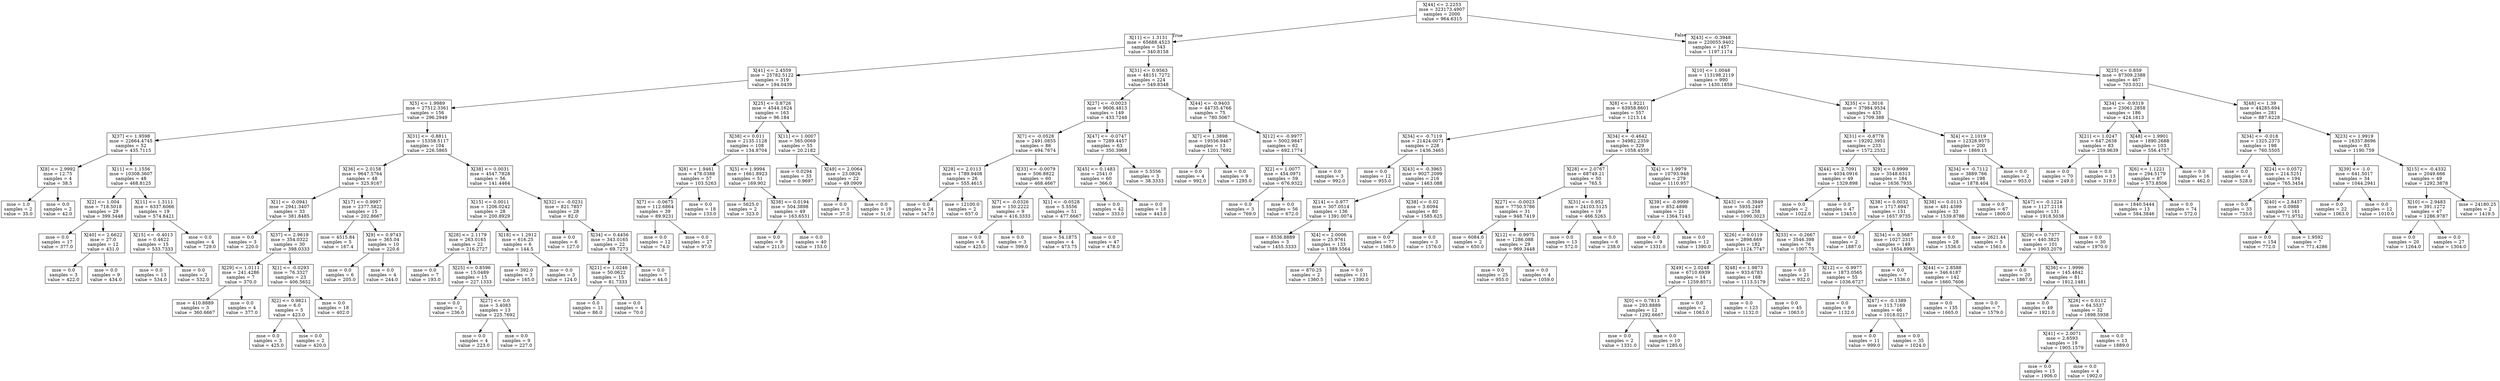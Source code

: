 digraph Tree {
node [shape=box] ;
0 [label="X[44] <= 2.2253\nmse = 323173.4907\nsamples = 2000\nvalue = 964.6315"] ;
1 [label="X[11] <= 1.3131\nmse = 65688.4523\nsamples = 543\nvalue = 340.8158"] ;
0 -> 1 [labeldistance=2.5, labelangle=45, headlabel="True"] ;
2 [label="X[41] <= 2.4559\nmse = 25782.5122\nsamples = 319\nvalue = 194.0439"] ;
1 -> 2 ;
3 [label="X[5] <= 1.9989\nmse = 27512.3361\nsamples = 156\nvalue = 296.2949"] ;
2 -> 3 ;
4 [label="X[37] <= 1.9598\nmse = 22664.4745\nsamples = 52\nvalue = 435.7115"] ;
3 -> 4 ;
5 [label="X[8] <= 2.9992\nmse = 12.75\nsamples = 4\nvalue = 38.5"] ;
4 -> 5 ;
6 [label="mse = 1.0\nsamples = 2\nvalue = 35.0"] ;
5 -> 6 ;
7 [label="mse = 0.0\nsamples = 2\nvalue = 42.0"] ;
5 -> 7 ;
8 [label="X[11] <= 1.1556\nmse = 10308.3607\nsamples = 48\nvalue = 468.8125"] ;
4 -> 8 ;
9 [label="X[2] <= 1.004\nmse = 718.5018\nsamples = 29\nvalue = 399.3448"] ;
8 -> 9 ;
10 [label="mse = 0.0\nsamples = 17\nvalue = 377.0"] ;
9 -> 10 ;
11 [label="X[40] <= 2.6622\nmse = 27.0\nsamples = 12\nvalue = 431.0"] ;
9 -> 11 ;
12 [label="mse = 0.0\nsamples = 3\nvalue = 422.0"] ;
11 -> 12 ;
13 [label="mse = 0.0\nsamples = 9\nvalue = 434.0"] ;
11 -> 13 ;
14 [label="X[11] <= 1.3111\nmse = 6337.6066\nsamples = 19\nvalue = 574.8421"] ;
8 -> 14 ;
15 [label="X[15] <= -0.4013\nmse = 0.4622\nsamples = 15\nvalue = 533.7333"] ;
14 -> 15 ;
16 [label="mse = 0.0\nsamples = 13\nvalue = 534.0"] ;
15 -> 16 ;
17 [label="mse = 0.0\nsamples = 2\nvalue = 532.0"] ;
15 -> 17 ;
18 [label="mse = 0.0\nsamples = 4\nvalue = 729.0"] ;
14 -> 18 ;
19 [label="X[31] <= -0.8811\nmse = 15358.5117\nsamples = 104\nvalue = 226.5865"] ;
3 -> 19 ;
20 [label="X[36] <= 2.0158\nmse = 9647.5764\nsamples = 48\nvalue = 325.9167"] ;
19 -> 20 ;
21 [label="X[1] <= -0.0941\nmse = 2941.3407\nsamples = 33\nvalue = 381.8485"] ;
20 -> 21 ;
22 [label="mse = 0.0\nsamples = 3\nvalue = 220.0"] ;
21 -> 22 ;
23 [label="X[37] <= 2.9619\nmse = 354.0322\nsamples = 30\nvalue = 398.0333"] ;
21 -> 23 ;
24 [label="X[29] <= 1.0111\nmse = 241.4286\nsamples = 7\nvalue = 370.0"] ;
23 -> 24 ;
25 [label="mse = 410.8889\nsamples = 3\nvalue = 360.6667"] ;
24 -> 25 ;
26 [label="mse = 0.0\nsamples = 4\nvalue = 377.0"] ;
24 -> 26 ;
27 [label="X[1] <= -0.0293\nmse = 76.3327\nsamples = 23\nvalue = 406.5652"] ;
23 -> 27 ;
28 [label="X[2] <= 0.9821\nmse = 6.0\nsamples = 5\nvalue = 423.0"] ;
27 -> 28 ;
29 [label="mse = 0.0\nsamples = 3\nvalue = 425.0"] ;
28 -> 29 ;
30 [label="mse = 0.0\nsamples = 2\nvalue = 420.0"] ;
28 -> 30 ;
31 [label="mse = 0.0\nsamples = 18\nvalue = 402.0"] ;
27 -> 31 ;
32 [label="X[17] <= 0.9997\nmse = 2377.5822\nsamples = 15\nvalue = 202.8667"] ;
20 -> 32 ;
33 [label="mse = 4515.84\nsamples = 5\nvalue = 167.4"] ;
32 -> 33 ;
34 [label="X[9] <= 0.9743\nmse = 365.04\nsamples = 10\nvalue = 220.6"] ;
32 -> 34 ;
35 [label="mse = 0.0\nsamples = 6\nvalue = 205.0"] ;
34 -> 35 ;
36 [label="mse = 0.0\nsamples = 4\nvalue = 244.0"] ;
34 -> 36 ;
37 [label="X[38] <= 0.0031\nmse = 4547.7828\nsamples = 56\nvalue = 141.4464"] ;
19 -> 37 ;
38 [label="X[15] <= 0.0011\nmse = 1206.0242\nsamples = 28\nvalue = 200.8929"] ;
37 -> 38 ;
39 [label="X[28] <= 2.1179\nmse = 263.0165\nsamples = 22\nvalue = 216.2727"] ;
38 -> 39 ;
40 [label="mse = 0.0\nsamples = 7\nvalue = 193.0"] ;
39 -> 40 ;
41 [label="X[25] <= 0.8596\nmse = 15.0489\nsamples = 15\nvalue = 227.1333"] ;
39 -> 41 ;
42 [label="mse = 0.0\nsamples = 2\nvalue = 236.0"] ;
41 -> 42 ;
43 [label="X[27] <= 0.0\nmse = 3.4083\nsamples = 13\nvalue = 225.7692"] ;
41 -> 43 ;
44 [label="mse = 0.0\nsamples = 4\nvalue = 223.0"] ;
43 -> 44 ;
45 [label="mse = 0.0\nsamples = 9\nvalue = 227.0"] ;
43 -> 45 ;
46 [label="X[18] <= 1.2912\nmse = 616.25\nsamples = 6\nvalue = 144.5"] ;
38 -> 46 ;
47 [label="mse = 392.0\nsamples = 3\nvalue = 165.0"] ;
46 -> 47 ;
48 [label="mse = 0.0\nsamples = 3\nvalue = 124.0"] ;
46 -> 48 ;
49 [label="X[32] <= -0.0231\nmse = 821.7857\nsamples = 28\nvalue = 82.0"] ;
37 -> 49 ;
50 [label="mse = 0.0\nsamples = 6\nvalue = 127.0"] ;
49 -> 50 ;
51 [label="X[34] <= 0.4456\nmse = 343.0165\nsamples = 22\nvalue = 69.7273"] ;
49 -> 51 ;
52 [label="X[21] <= 1.0246\nmse = 50.0622\nsamples = 15\nvalue = 81.7333"] ;
51 -> 52 ;
53 [label="mse = 0.0\nsamples = 11\nvalue = 86.0"] ;
52 -> 53 ;
54 [label="mse = 0.0\nsamples = 4\nvalue = 70.0"] ;
52 -> 54 ;
55 [label="mse = 0.0\nsamples = 7\nvalue = 44.0"] ;
51 -> 55 ;
56 [label="X[25] <= 0.8726\nmse = 4544.1624\nsamples = 163\nvalue = 96.184"] ;
2 -> 56 ;
57 [label="X[38] <= 0.011\nmse = 2135.1128\nsamples = 108\nvalue = 134.8704"] ;
56 -> 57 ;
58 [label="X[8] <= 1.9461\nmse = 478.0388\nsamples = 57\nvalue = 103.5263"] ;
57 -> 58 ;
59 [label="X[7] <= -0.0675\nmse = 112.6864\nsamples = 39\nvalue = 89.9231"] ;
58 -> 59 ;
60 [label="mse = 0.0\nsamples = 12\nvalue = 74.0"] ;
59 -> 60 ;
61 [label="mse = 0.0\nsamples = 27\nvalue = 97.0"] ;
59 -> 61 ;
62 [label="mse = 0.0\nsamples = 18\nvalue = 133.0"] ;
58 -> 62 ;
63 [label="X[5] <= 1.9994\nmse = 1661.8923\nsamples = 51\nvalue = 169.902"] ;
57 -> 63 ;
64 [label="mse = 5625.0\nsamples = 2\nvalue = 323.0"] ;
63 -> 64 ;
65 [label="X[38] <= 0.0194\nmse = 504.3898\nsamples = 49\nvalue = 163.6531"] ;
63 -> 65 ;
66 [label="mse = 0.0\nsamples = 9\nvalue = 211.0"] ;
65 -> 66 ;
67 [label="mse = 0.0\nsamples = 40\nvalue = 153.0"] ;
65 -> 67 ;
68 [label="X[11] <= 1.0007\nmse = 565.0069\nsamples = 55\nvalue = 20.2182"] ;
56 -> 68 ;
69 [label="mse = 0.0294\nsamples = 33\nvalue = 0.9697"] ;
68 -> 69 ;
70 [label="X[49] <= 2.0064\nmse = 23.0826\nsamples = 22\nvalue = 49.0909"] ;
68 -> 70 ;
71 [label="mse = 0.0\nsamples = 3\nvalue = 37.0"] ;
70 -> 71 ;
72 [label="mse = 0.0\nsamples = 19\nvalue = 51.0"] ;
70 -> 72 ;
73 [label="X[31] <= 0.9563\nmse = 48151.7272\nsamples = 224\nvalue = 549.8348"] ;
1 -> 73 ;
74 [label="X[27] <= -0.0023\nmse = 9606.4813\nsamples = 149\nvalue = 433.7248"] ;
73 -> 74 ;
75 [label="X[7] <= -0.0528\nmse = 2491.0855\nsamples = 86\nvalue = 494.7674"] ;
74 -> 75 ;
76 [label="X[28] <= 2.0113\nmse = 1789.9408\nsamples = 26\nvalue = 555.4615"] ;
75 -> 76 ;
77 [label="mse = 0.0\nsamples = 24\nvalue = 547.0"] ;
76 -> 77 ;
78 [label="mse = 12100.0\nsamples = 2\nvalue = 657.0"] ;
76 -> 78 ;
79 [label="X[33] <= -0.0079\nmse = 506.8822\nsamples = 60\nvalue = 468.4667"] ;
75 -> 79 ;
80 [label="X[7] <= -0.0326\nmse = 150.2222\nsamples = 9\nvalue = 416.3333"] ;
79 -> 80 ;
81 [label="mse = 0.0\nsamples = 6\nvalue = 425.0"] ;
80 -> 81 ;
82 [label="mse = 0.0\nsamples = 3\nvalue = 399.0"] ;
80 -> 82 ;
83 [label="X[1] <= -0.0528\nmse = 5.5556\nsamples = 51\nvalue = 477.6667"] ;
79 -> 83 ;
84 [label="mse = 54.1875\nsamples = 4\nvalue = 473.75"] ;
83 -> 84 ;
85 [label="mse = 0.0\nsamples = 47\nvalue = 478.0"] ;
83 -> 85 ;
86 [label="X[47] <= -0.0747\nmse = 7289.4457\nsamples = 63\nvalue = 350.3968"] ;
74 -> 86 ;
87 [label="X[45] <= 0.1483\nmse = 2541.0\nsamples = 60\nvalue = 366.0"] ;
86 -> 87 ;
88 [label="mse = 0.0\nsamples = 42\nvalue = 333.0"] ;
87 -> 88 ;
89 [label="mse = 0.0\nsamples = 18\nvalue = 443.0"] ;
87 -> 89 ;
90 [label="mse = 5.5556\nsamples = 3\nvalue = 38.3333"] ;
86 -> 90 ;
91 [label="X[44] <= -0.9403\nmse = 44735.4766\nsamples = 75\nvalue = 780.5067"] ;
73 -> 91 ;
92 [label="X[7] <= 1.3898\nmse = 19556.9467\nsamples = 13\nvalue = 1201.7692"] ;
91 -> 92 ;
93 [label="mse = 0.0\nsamples = 4\nvalue = 992.0"] ;
92 -> 93 ;
94 [label="mse = 0.0\nsamples = 9\nvalue = 1295.0"] ;
92 -> 94 ;
95 [label="X[12] <= -0.9977\nmse = 5002.9847\nsamples = 62\nvalue = 692.1774"] ;
91 -> 95 ;
96 [label="X[2] <= 1.0077\nmse = 454.0971\nsamples = 59\nvalue = 676.9322"] ;
95 -> 96 ;
97 [label="mse = 0.0\nsamples = 3\nvalue = 769.0"] ;
96 -> 97 ;
98 [label="mse = 0.0\nsamples = 56\nvalue = 672.0"] ;
96 -> 98 ;
99 [label="mse = 0.0\nsamples = 3\nvalue = 992.0"] ;
95 -> 99 ;
100 [label="X[43] <= -0.3948\nmse = 220055.9402\nsamples = 1457\nvalue = 1197.1174"] ;
0 -> 100 [labeldistance=2.5, labelangle=-45, headlabel="False"] ;
101 [label="X[10] <= 1.0048\nmse = 113198.2119\nsamples = 990\nvalue = 1430.1859"] ;
100 -> 101 ;
102 [label="X[8] <= 1.9221\nmse = 63958.8601\nsamples = 557\nvalue = 1213.14"] ;
101 -> 102 ;
103 [label="X[34] <= -0.7119\nmse = 21424.0071\nsamples = 228\nvalue = 1436.3465"] ;
102 -> 103 ;
104 [label="mse = 0.0\nsamples = 12\nvalue = 955.0"] ;
103 -> 104 ;
105 [label="X[43] <= -0.3965\nmse = 9027.2099\nsamples = 216\nvalue = 1463.088"] ;
103 -> 105 ;
106 [label="X[14] <= 0.977\nmse = 307.0514\nsamples = 136\nvalue = 1391.0074"] ;
105 -> 106 ;
107 [label="mse = 8536.8889\nsamples = 3\nvalue = 1455.3333"] ;
106 -> 107 ;
108 [label="X[4] <= 2.0006\nmse = 25.9761\nsamples = 133\nvalue = 1389.5564"] ;
106 -> 108 ;
109 [label="mse = 870.25\nsamples = 2\nvalue = 1360.5"] ;
108 -> 109 ;
110 [label="mse = 0.0\nsamples = 131\nvalue = 1390.0"] ;
108 -> 110 ;
111 [label="X[38] <= 0.02\nmse = 3.6094\nsamples = 80\nvalue = 1585.625"] ;
105 -> 111 ;
112 [label="mse = 0.0\nsamples = 77\nvalue = 1586.0"] ;
111 -> 112 ;
113 [label="mse = 0.0\nsamples = 3\nvalue = 1576.0"] ;
111 -> 113 ;
114 [label="X[34] <= -0.4642\nmse = 34982.2359\nsamples = 329\nvalue = 1058.4559"] ;
102 -> 114 ;
115 [label="X[28] <= 2.0767\nmse = 68749.21\nsamples = 50\nvalue = 765.5"] ;
114 -> 115 ;
116 [label="X[27] <= -0.0023\nmse = 7750.5786\nsamples = 31\nvalue = 948.7419"] ;
115 -> 116 ;
117 [label="mse = 6084.0\nsamples = 2\nvalue = 650.0"] ;
116 -> 117 ;
118 [label="X[12] <= -0.9975\nmse = 1286.088\nsamples = 29\nvalue = 969.3448"] ;
116 -> 118 ;
119 [label="mse = 0.0\nsamples = 25\nvalue = 955.0"] ;
118 -> 119 ;
120 [label="mse = 0.0\nsamples = 4\nvalue = 1059.0"] ;
118 -> 120 ;
121 [label="X[31] <= 0.952\nmse = 24103.5125\nsamples = 19\nvalue = 466.5263"] ;
115 -> 121 ;
122 [label="mse = 0.0\nsamples = 13\nvalue = 572.0"] ;
121 -> 122 ;
123 [label="mse = 0.0\nsamples = 6\nvalue = 238.0"] ;
121 -> 123 ;
124 [label="X[4] <= 1.9979\nmse = 10793.948\nsamples = 279\nvalue = 1110.957"] ;
114 -> 124 ;
125 [label="X[39] <= -0.9999\nmse = 852.4898\nsamples = 21\nvalue = 1364.7143"] ;
124 -> 125 ;
126 [label="mse = 0.0\nsamples = 9\nvalue = 1331.0"] ;
125 -> 126 ;
127 [label="mse = 0.0\nsamples = 12\nvalue = 1390.0"] ;
125 -> 127 ;
128 [label="X[43] <= -0.3949\nmse = 5935.2497\nsamples = 258\nvalue = 1090.3023"] ;
124 -> 128 ;
129 [label="X[26] <= 0.0119\nmse = 2898.669\nsamples = 182\nvalue = 1124.7747"] ;
128 -> 129 ;
130 [label="X[49] <= 2.0248\nmse = 6710.6939\nsamples = 14\nvalue = 1259.8571"] ;
129 -> 130 ;
131 [label="X[0] <= 0.7813\nmse = 293.8889\nsamples = 12\nvalue = 1292.6667"] ;
130 -> 131 ;
132 [label="mse = 0.0\nsamples = 2\nvalue = 1331.0"] ;
131 -> 132 ;
133 [label="mse = 0.0\nsamples = 10\nvalue = 1285.0"] ;
131 -> 133 ;
134 [label="mse = 0.0\nsamples = 2\nvalue = 1063.0"] ;
130 -> 134 ;
135 [label="X[48] <= 1.9873\nmse = 933.6783\nsamples = 168\nvalue = 1113.5179"] ;
129 -> 135 ;
136 [label="mse = 0.0\nsamples = 123\nvalue = 1132.0"] ;
135 -> 136 ;
137 [label="mse = 0.0\nsamples = 45\nvalue = 1063.0"] ;
135 -> 137 ;
138 [label="X[33] <= -0.2667\nmse = 3546.398\nsamples = 76\nvalue = 1007.75"] ;
128 -> 138 ;
139 [label="mse = 0.0\nsamples = 21\nvalue = 932.0"] ;
138 -> 139 ;
140 [label="X[12] <= -0.9977\nmse = 1873.0565\nsamples = 55\nvalue = 1036.6727"] ;
138 -> 140 ;
141 [label="mse = 0.0\nsamples = 9\nvalue = 1132.0"] ;
140 -> 141 ;
142 [label="X[47] <= -0.1389\nmse = 113.7169\nsamples = 46\nvalue = 1018.0217"] ;
140 -> 142 ;
143 [label="mse = 0.0\nsamples = 11\nvalue = 999.0"] ;
142 -> 143 ;
144 [label="mse = 0.0\nsamples = 35\nvalue = 1024.0"] ;
142 -> 144 ;
145 [label="X[35] <= 1.3016\nmse = 37984.9534\nsamples = 433\nvalue = 1709.388"] ;
101 -> 145 ;
146 [label="X[31] <= -0.8778\nmse = 19292.3951\nsamples = 233\nvalue = 1572.2532"] ;
145 -> 146 ;
147 [label="X[44] <= 2.7091\nmse = 4034.0916\nsamples = 49\nvalue = 1329.898"] ;
146 -> 147 ;
148 [label="mse = 0.0\nsamples = 2\nvalue = 1022.0"] ;
147 -> 148 ;
149 [label="mse = 0.0\nsamples = 47\nvalue = 1343.0"] ;
147 -> 149 ;
150 [label="X[9] <= 0.9999\nmse = 3548.6313\nsamples = 184\nvalue = 1636.7935"] ;
146 -> 150 ;
151 [label="X[38] <= 0.0032\nmse = 1717.6947\nsamples = 151\nvalue = 1657.9735"] ;
150 -> 151 ;
152 [label="mse = 0.0\nsamples = 2\nvalue = 1887.0"] ;
151 -> 152 ;
153 [label="X[34] <= 0.3687\nmse = 1027.2315\nsamples = 149\nvalue = 1654.8993"] ;
151 -> 153 ;
154 [label="mse = 0.0\nsamples = 7\nvalue = 1536.0"] ;
153 -> 154 ;
155 [label="X[44] <= 2.8588\nmse = 346.6187\nsamples = 142\nvalue = 1660.7606"] ;
153 -> 155 ;
156 [label="mse = 0.0\nsamples = 135\nvalue = 1665.0"] ;
155 -> 156 ;
157 [label="mse = 0.0\nsamples = 7\nvalue = 1579.0"] ;
155 -> 157 ;
158 [label="X[38] <= 0.0115\nmse = 481.4399\nsamples = 33\nvalue = 1539.8788"] ;
150 -> 158 ;
159 [label="mse = 0.0\nsamples = 28\nvalue = 1536.0"] ;
158 -> 159 ;
160 [label="mse = 2621.44\nsamples = 5\nvalue = 1561.6"] ;
158 -> 160 ;
161 [label="X[4] <= 2.1019\nmse = 12328.9575\nsamples = 200\nvalue = 1869.15"] ;
145 -> 161 ;
162 [label="X[34] <= -0.7112\nmse = 3889.766\nsamples = 198\nvalue = 1878.404"] ;
161 -> 162 ;
163 [label="mse = 0.0\nsamples = 67\nvalue = 1800.0"] ;
162 -> 163 ;
164 [label="X[47] <= -0.1224\nmse = 1127.2118\nsamples = 131\nvalue = 1918.5038"] ;
162 -> 164 ;
165 [label="X[29] <= 0.7377\nmse = 440.3825\nsamples = 101\nvalue = 1903.2079"] ;
164 -> 165 ;
166 [label="mse = 0.0\nsamples = 20\nvalue = 1867.0"] ;
165 -> 166 ;
167 [label="X[36] <= 1.9996\nmse = 145.4842\nsamples = 81\nvalue = 1912.1481"] ;
165 -> 167 ;
168 [label="mse = 0.0\nsamples = 49\nvalue = 1921.0"] ;
167 -> 168 ;
169 [label="X[26] <= 0.0112\nmse = 64.5537\nsamples = 32\nvalue = 1898.5938"] ;
167 -> 169 ;
170 [label="X[41] <= 2.0071\nmse = 2.6593\nsamples = 19\nvalue = 1905.1579"] ;
169 -> 170 ;
171 [label="mse = 0.0\nsamples = 15\nvalue = 1906.0"] ;
170 -> 171 ;
172 [label="mse = 0.0\nsamples = 4\nvalue = 1902.0"] ;
170 -> 172 ;
173 [label="mse = 0.0\nsamples = 13\nvalue = 1889.0"] ;
169 -> 173 ;
174 [label="mse = 0.0\nsamples = 30\nvalue = 1970.0"] ;
164 -> 174 ;
175 [label="mse = 0.0\nsamples = 2\nvalue = 953.0"] ;
161 -> 175 ;
176 [label="X[25] <= 0.859\nmse = 87309.2388\nsamples = 467\nvalue = 703.0321"] ;
100 -> 176 ;
177 [label="X[34] <= -0.9319\nmse = 23061.2858\nsamples = 186\nvalue = 424.1613"] ;
176 -> 177 ;
178 [label="X[21] <= 1.0247\nmse = 647.2638\nsamples = 83\nvalue = 259.9639"] ;
177 -> 178 ;
179 [label="mse = 0.0\nsamples = 70\nvalue = 249.0"] ;
178 -> 179 ;
180 [label="mse = 0.0\nsamples = 13\nvalue = 319.0"] ;
178 -> 180 ;
181 [label="X[48] <= 1.9901\nmse = 1890.2688\nsamples = 103\nvalue = 556.4757"] ;
177 -> 181 ;
182 [label="X[6] <= 1.1221\nmse = 294.5179\nsamples = 87\nvalue = 573.8506"] ;
181 -> 182 ;
183 [label="mse = 1840.5444\nsamples = 13\nvalue = 584.3846"] ;
182 -> 183 ;
184 [label="mse = 0.0\nsamples = 74\nvalue = 572.0"] ;
182 -> 184 ;
185 [label="mse = 0.0\nsamples = 16\nvalue = 462.0"] ;
181 -> 185 ;
186 [label="X[48] <= 1.39\nmse = 44285.694\nsamples = 281\nvalue = 887.6228"] ;
176 -> 186 ;
187 [label="X[34] <= -0.018\nmse = 1325.2373\nsamples = 198\nvalue = 760.5505"] ;
186 -> 187 ;
188 [label="mse = 0.0\nsamples = 4\nvalue = 528.0"] ;
187 -> 188 ;
189 [label="X[24] <= 0.0572\nmse = 214.5251\nsamples = 194\nvalue = 765.3454"] ;
187 -> 189 ;
190 [label="mse = 0.0\nsamples = 33\nvalue = 733.0"] ;
189 -> 190 ;
191 [label="X[40] <= 2.8457\nmse = 0.0988\nsamples = 161\nvalue = 771.9752"] ;
189 -> 191 ;
192 [label="mse = 0.0\nsamples = 154\nvalue = 772.0"] ;
191 -> 192 ;
193 [label="mse = 1.9592\nsamples = 7\nvalue = 771.4286"] ;
191 -> 193 ;
194 [label="X[23] <= 1.9919\nmse = 16357.8696\nsamples = 83\nvalue = 1190.759"] ;
186 -> 194 ;
195 [label="X[39] <= -1.0\nmse = 641.5017\nsamples = 34\nvalue = 1044.2941"] ;
194 -> 195 ;
196 [label="mse = 0.0\nsamples = 22\nvalue = 1063.0"] ;
195 -> 196 ;
197 [label="mse = 0.0\nsamples = 12\nvalue = 1010.0"] ;
195 -> 197 ;
198 [label="X[15] <= -0.4332\nmse = 2049.666\nsamples = 49\nvalue = 1292.3878"] ;
194 -> 198 ;
199 [label="X[10] <= 2.9483\nmse = 391.1272\nsamples = 47\nvalue = 1286.9787"] ;
198 -> 199 ;
200 [label="mse = 0.0\nsamples = 20\nvalue = 1264.0"] ;
199 -> 200 ;
201 [label="mse = 0.0\nsamples = 27\nvalue = 1304.0"] ;
199 -> 201 ;
202 [label="mse = 24180.25\nsamples = 2\nvalue = 1419.5"] ;
198 -> 202 ;
}